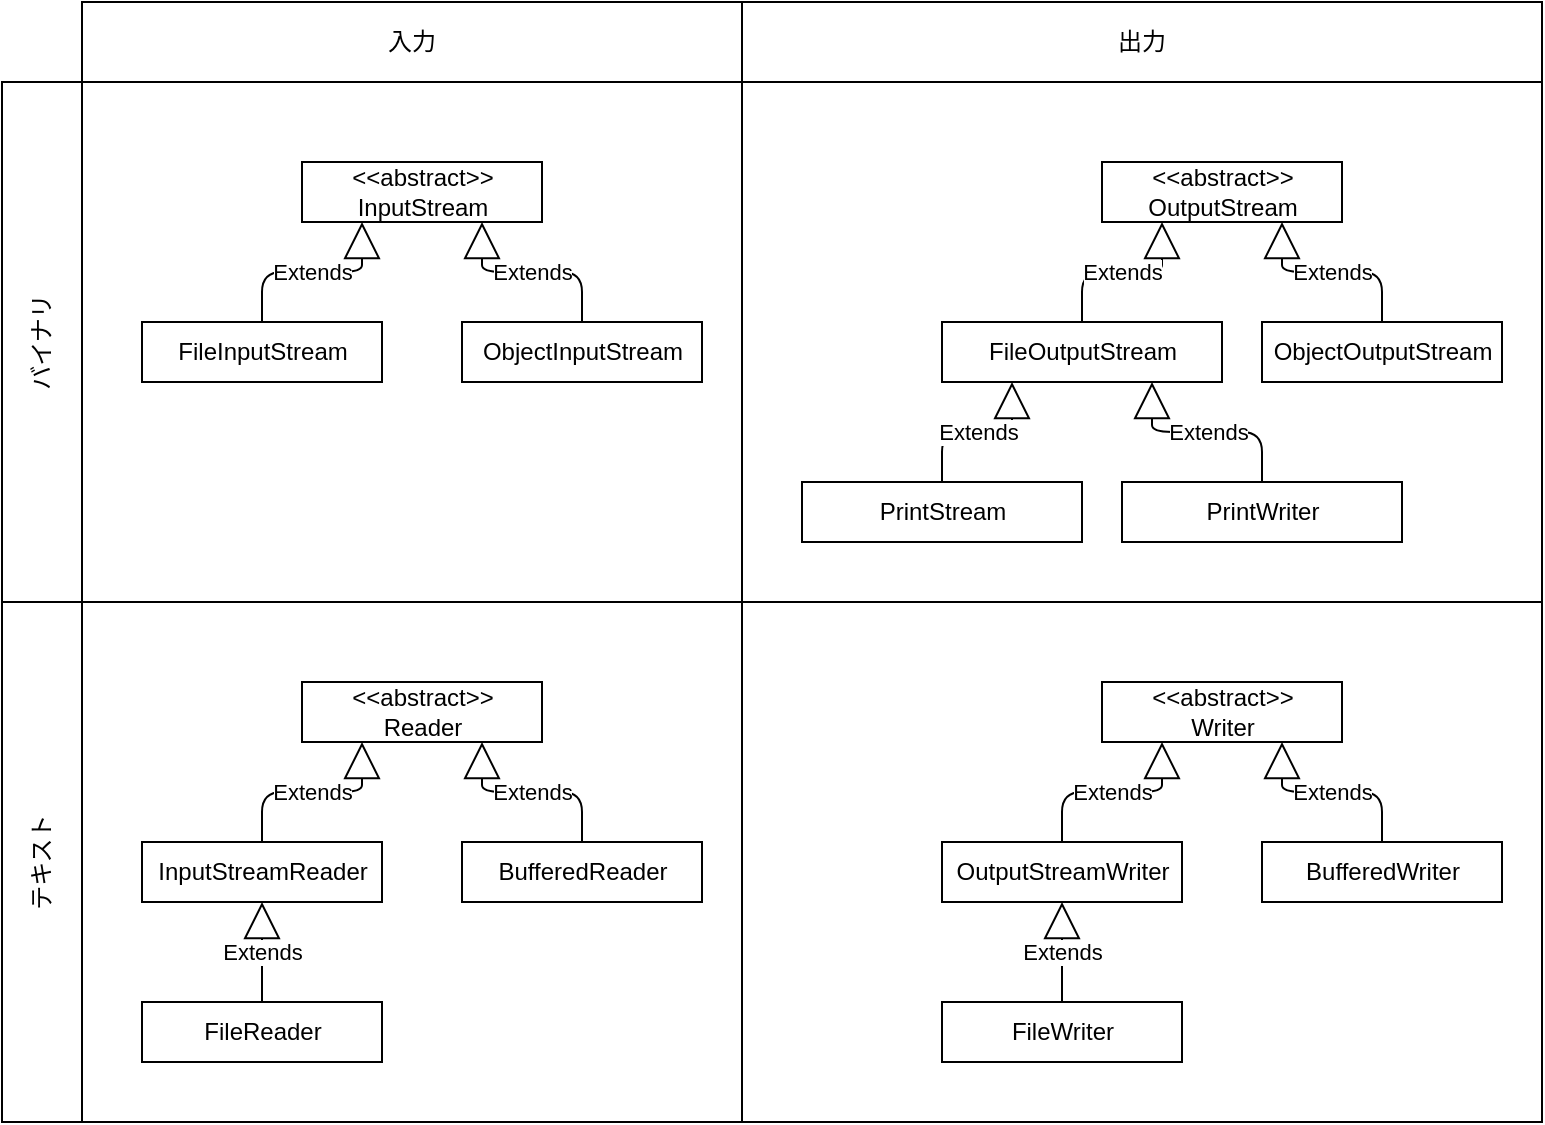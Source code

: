 <mxfile version="14.6.13" type="device" pages="3"><diagram id="C5RBs43oDa-KdzZeNtuy" name="Page-1"><mxGraphModel dx="1086" dy="806" grid="1" gridSize="10" guides="1" tooltips="1" connect="1" arrows="1" fold="1" page="1" pageScale="1" pageWidth="827" pageHeight="1169" math="0" shadow="0"><root><mxCell id="WIyWlLk6GJQsqaUBKTNV-0"/><mxCell id="WIyWlLk6GJQsqaUBKTNV-1" parent="WIyWlLk6GJQsqaUBKTNV-0"/><mxCell id="CHQAPdmjZ-P4mKYXTHiX-42" value="" style="rounded=0;whiteSpace=wrap;html=1;" parent="WIyWlLk6GJQsqaUBKTNV-1" vertex="1"><mxGeometry x="400" y="340" width="400" height="260" as="geometry"/></mxCell><mxCell id="CHQAPdmjZ-P4mKYXTHiX-41" value="" style="rounded=0;whiteSpace=wrap;html=1;" parent="WIyWlLk6GJQsqaUBKTNV-1" vertex="1"><mxGeometry x="70" y="340" width="330" height="260" as="geometry"/></mxCell><mxCell id="CHQAPdmjZ-P4mKYXTHiX-40" value="" style="rounded=0;whiteSpace=wrap;html=1;" parent="WIyWlLk6GJQsqaUBKTNV-1" vertex="1"><mxGeometry x="400" y="80" width="400" height="260" as="geometry"/></mxCell><mxCell id="CHQAPdmjZ-P4mKYXTHiX-39" value="" style="rounded=0;whiteSpace=wrap;html=1;" parent="WIyWlLk6GJQsqaUBKTNV-1" vertex="1"><mxGeometry x="70" y="80" width="330" height="260" as="geometry"/></mxCell><UserObject label="&amp;lt;&amp;lt;abstract&amp;gt;&amp;gt;&lt;br&gt;InputStream" id="CHQAPdmjZ-P4mKYXTHiX-0"><mxCell style="html=1;" parent="WIyWlLk6GJQsqaUBKTNV-1" vertex="1"><mxGeometry x="180" y="120" width="120" height="30" as="geometry"/></mxCell></UserObject><mxCell id="CHQAPdmjZ-P4mKYXTHiX-1" value="FileInputStream" style="html=1;" parent="WIyWlLk6GJQsqaUBKTNV-1" vertex="1"><mxGeometry x="100" y="200" width="120" height="30" as="geometry"/></mxCell><mxCell id="CHQAPdmjZ-P4mKYXTHiX-2" value="ObjectInputStream" style="html=1;" parent="WIyWlLk6GJQsqaUBKTNV-1" vertex="1"><mxGeometry x="260" y="200" width="120" height="30" as="geometry"/></mxCell><mxCell id="CHQAPdmjZ-P4mKYXTHiX-6" value="Extends" style="endArrow=block;endSize=16;endFill=0;html=1;entryX=0.75;entryY=1;entryDx=0;entryDy=0;edgeStyle=orthogonalEdgeStyle;" parent="WIyWlLk6GJQsqaUBKTNV-1" source="CHQAPdmjZ-P4mKYXTHiX-2" target="CHQAPdmjZ-P4mKYXTHiX-0" edge="1"><mxGeometry width="160" relative="1" as="geometry"><mxPoint x="170" y="380" as="sourcePoint"/><mxPoint x="330" y="380" as="targetPoint"/></mxGeometry></mxCell><mxCell id="CHQAPdmjZ-P4mKYXTHiX-7" value="Extends" style="endArrow=block;endSize=16;endFill=0;html=1;entryX=0.25;entryY=1;entryDx=0;entryDy=0;exitX=0.5;exitY=0;exitDx=0;exitDy=0;edgeStyle=orthogonalEdgeStyle;" parent="WIyWlLk6GJQsqaUBKTNV-1" source="CHQAPdmjZ-P4mKYXTHiX-1" target="CHQAPdmjZ-P4mKYXTHiX-0" edge="1"><mxGeometry width="160" relative="1" as="geometry"><mxPoint x="90" y="150" as="sourcePoint"/><mxPoint x="250" y="150" as="targetPoint"/></mxGeometry></mxCell><mxCell id="CHQAPdmjZ-P4mKYXTHiX-8" value="&amp;lt;&amp;lt;abstract&amp;gt;&amp;gt;&lt;br&gt;Reader" style="html=1;" parent="WIyWlLk6GJQsqaUBKTNV-1" vertex="1"><mxGeometry x="180" y="380" width="120" height="30" as="geometry"/></mxCell><mxCell id="CHQAPdmjZ-P4mKYXTHiX-9" value="InputStreamReader" style="html=1;" parent="WIyWlLk6GJQsqaUBKTNV-1" vertex="1"><mxGeometry x="100" y="460" width="120" height="30" as="geometry"/></mxCell><mxCell id="CHQAPdmjZ-P4mKYXTHiX-10" value="BufferedReader" style="html=1;" parent="WIyWlLk6GJQsqaUBKTNV-1" vertex="1"><mxGeometry x="260" y="460" width="120" height="30" as="geometry"/></mxCell><mxCell id="CHQAPdmjZ-P4mKYXTHiX-13" value="Extends" style="endArrow=block;endSize=16;endFill=0;html=1;edgeStyle=orthogonalEdgeStyle;entryX=0.75;entryY=1;entryDx=0;entryDy=0;" parent="WIyWlLk6GJQsqaUBKTNV-1" source="CHQAPdmjZ-P4mKYXTHiX-10" target="CHQAPdmjZ-P4mKYXTHiX-8" edge="1"><mxGeometry width="160" relative="1" as="geometry"><mxPoint x="170" y="640" as="sourcePoint"/><mxPoint x="330" y="640" as="targetPoint"/></mxGeometry></mxCell><mxCell id="CHQAPdmjZ-P4mKYXTHiX-14" value="Extends" style="endArrow=block;endSize=16;endFill=0;html=1;entryX=0.25;entryY=1;entryDx=0;entryDy=0;exitX=0.5;exitY=0;exitDx=0;exitDy=0;edgeStyle=orthogonalEdgeStyle;" parent="WIyWlLk6GJQsqaUBKTNV-1" source="CHQAPdmjZ-P4mKYXTHiX-9" target="CHQAPdmjZ-P4mKYXTHiX-8" edge="1"><mxGeometry width="160" relative="1" as="geometry"><mxPoint x="90" y="410" as="sourcePoint"/><mxPoint x="250" y="410" as="targetPoint"/></mxGeometry></mxCell><mxCell id="CHQAPdmjZ-P4mKYXTHiX-15" value="FileReader" style="html=1;" parent="WIyWlLk6GJQsqaUBKTNV-1" vertex="1"><mxGeometry x="100" y="540" width="120" height="30" as="geometry"/></mxCell><mxCell id="CHQAPdmjZ-P4mKYXTHiX-16" value="Extends" style="endArrow=block;endSize=16;endFill=0;html=1;exitX=0.5;exitY=0;exitDx=0;exitDy=0;entryX=0.5;entryY=1;entryDx=0;entryDy=0;" parent="WIyWlLk6GJQsqaUBKTNV-1" source="CHQAPdmjZ-P4mKYXTHiX-15" target="CHQAPdmjZ-P4mKYXTHiX-9" edge="1"><mxGeometry width="160" relative="1" as="geometry"><mxPoint x="340" y="490" as="sourcePoint"/><mxPoint x="340" y="400" as="targetPoint"/></mxGeometry></mxCell><mxCell id="CHQAPdmjZ-P4mKYXTHiX-20" value="&amp;lt;&amp;lt;abstract&amp;gt;&amp;gt;&lt;br&gt;OutputStream" style="html=1;" parent="WIyWlLk6GJQsqaUBKTNV-1" vertex="1"><mxGeometry x="580" y="120" width="120" height="30" as="geometry"/></mxCell><mxCell id="CHQAPdmjZ-P4mKYXTHiX-21" value="FileOutputStream" style="html=1;" parent="WIyWlLk6GJQsqaUBKTNV-1" vertex="1"><mxGeometry x="500" y="200" width="140" height="30" as="geometry"/></mxCell><mxCell id="CHQAPdmjZ-P4mKYXTHiX-22" value="ObjectOutputStream" style="html=1;" parent="WIyWlLk6GJQsqaUBKTNV-1" vertex="1"><mxGeometry x="660" y="200" width="120" height="30" as="geometry"/></mxCell><mxCell id="CHQAPdmjZ-P4mKYXTHiX-23" value="Extends" style="endArrow=block;endSize=16;endFill=0;html=1;entryX=0.75;entryY=1;entryDx=0;entryDy=0;edgeStyle=orthogonalEdgeStyle;" parent="WIyWlLk6GJQsqaUBKTNV-1" source="CHQAPdmjZ-P4mKYXTHiX-22" target="CHQAPdmjZ-P4mKYXTHiX-20" edge="1"><mxGeometry width="160" relative="1" as="geometry"><mxPoint x="570" y="380" as="sourcePoint"/><mxPoint x="730" y="380" as="targetPoint"/></mxGeometry></mxCell><mxCell id="CHQAPdmjZ-P4mKYXTHiX-24" value="Extends" style="endArrow=block;endSize=16;endFill=0;html=1;entryX=0.25;entryY=1;entryDx=0;entryDy=0;exitX=0.5;exitY=0;exitDx=0;exitDy=0;edgeStyle=orthogonalEdgeStyle;" parent="WIyWlLk6GJQsqaUBKTNV-1" source="CHQAPdmjZ-P4mKYXTHiX-21" target="CHQAPdmjZ-P4mKYXTHiX-20" edge="1"><mxGeometry width="160" relative="1" as="geometry"><mxPoint x="490" y="150" as="sourcePoint"/><mxPoint x="650" y="150" as="targetPoint"/></mxGeometry></mxCell><mxCell id="CHQAPdmjZ-P4mKYXTHiX-25" value="&amp;lt;&amp;lt;abstract&amp;gt;&amp;gt;&lt;br&gt;Writer" style="html=1;" parent="WIyWlLk6GJQsqaUBKTNV-1" vertex="1"><mxGeometry x="580" y="380" width="120" height="30" as="geometry"/></mxCell><mxCell id="CHQAPdmjZ-P4mKYXTHiX-26" value="OutputStreamWriter" style="html=1;" parent="WIyWlLk6GJQsqaUBKTNV-1" vertex="1"><mxGeometry x="500" y="460" width="120" height="30" as="geometry"/></mxCell><mxCell id="CHQAPdmjZ-P4mKYXTHiX-27" value="BufferedWriter" style="html=1;" parent="WIyWlLk6GJQsqaUBKTNV-1" vertex="1"><mxGeometry x="660" y="460" width="120" height="30" as="geometry"/></mxCell><mxCell id="CHQAPdmjZ-P4mKYXTHiX-28" value="Extends" style="endArrow=block;endSize=16;endFill=0;html=1;edgeStyle=orthogonalEdgeStyle;entryX=0.75;entryY=1;entryDx=0;entryDy=0;" parent="WIyWlLk6GJQsqaUBKTNV-1" source="CHQAPdmjZ-P4mKYXTHiX-27" target="CHQAPdmjZ-P4mKYXTHiX-25" edge="1"><mxGeometry width="160" relative="1" as="geometry"><mxPoint x="570" y="640" as="sourcePoint"/><mxPoint x="730" y="640" as="targetPoint"/></mxGeometry></mxCell><mxCell id="CHQAPdmjZ-P4mKYXTHiX-29" value="Extends" style="endArrow=block;endSize=16;endFill=0;html=1;entryX=0.25;entryY=1;entryDx=0;entryDy=0;exitX=0.5;exitY=0;exitDx=0;exitDy=0;edgeStyle=orthogonalEdgeStyle;" parent="WIyWlLk6GJQsqaUBKTNV-1" source="CHQAPdmjZ-P4mKYXTHiX-26" target="CHQAPdmjZ-P4mKYXTHiX-25" edge="1"><mxGeometry width="160" relative="1" as="geometry"><mxPoint x="490" y="410" as="sourcePoint"/><mxPoint x="650" y="410" as="targetPoint"/></mxGeometry></mxCell><mxCell id="CHQAPdmjZ-P4mKYXTHiX-30" value="FileWriter" style="html=1;" parent="WIyWlLk6GJQsqaUBKTNV-1" vertex="1"><mxGeometry x="500" y="540" width="120" height="30" as="geometry"/></mxCell><mxCell id="CHQAPdmjZ-P4mKYXTHiX-31" value="Extends" style="endArrow=block;endSize=16;endFill=0;html=1;exitX=0.5;exitY=0;exitDx=0;exitDy=0;entryX=0.5;entryY=1;entryDx=0;entryDy=0;" parent="WIyWlLk6GJQsqaUBKTNV-1" source="CHQAPdmjZ-P4mKYXTHiX-30" target="CHQAPdmjZ-P4mKYXTHiX-26" edge="1"><mxGeometry width="160" relative="1" as="geometry"><mxPoint x="740" y="490" as="sourcePoint"/><mxPoint x="740" y="400" as="targetPoint"/></mxGeometry></mxCell><mxCell id="CHQAPdmjZ-P4mKYXTHiX-32" value="PrintStream" style="html=1;" parent="WIyWlLk6GJQsqaUBKTNV-1" vertex="1"><mxGeometry x="430" y="280" width="140" height="30" as="geometry"/></mxCell><mxCell id="CHQAPdmjZ-P4mKYXTHiX-33" value="PrintWriter" style="html=1;" parent="WIyWlLk6GJQsqaUBKTNV-1" vertex="1"><mxGeometry x="590" y="280" width="140" height="30" as="geometry"/></mxCell><mxCell id="CHQAPdmjZ-P4mKYXTHiX-34" value="Extends" style="endArrow=block;endSize=16;endFill=0;html=1;entryX=0.75;entryY=1;entryDx=0;entryDy=0;edgeStyle=orthogonalEdgeStyle;exitX=0.5;exitY=0;exitDx=0;exitDy=0;" parent="WIyWlLk6GJQsqaUBKTNV-1" source="CHQAPdmjZ-P4mKYXTHiX-33" target="CHQAPdmjZ-P4mKYXTHiX-21" edge="1"><mxGeometry width="160" relative="1" as="geometry"><mxPoint x="730" y="210" as="sourcePoint"/><mxPoint x="680" y="120" as="targetPoint"/></mxGeometry></mxCell><mxCell id="CHQAPdmjZ-P4mKYXTHiX-35" value="Extends" style="endArrow=block;endSize=16;endFill=0;html=1;entryX=0.25;entryY=1;entryDx=0;entryDy=0;exitX=0.5;exitY=0;exitDx=0;exitDy=0;edgeStyle=orthogonalEdgeStyle;" parent="WIyWlLk6GJQsqaUBKTNV-1" source="CHQAPdmjZ-P4mKYXTHiX-32" target="CHQAPdmjZ-P4mKYXTHiX-21" edge="1"><mxGeometry width="160" relative="1" as="geometry"><mxPoint x="490" y="330" as="sourcePoint"/><mxPoint x="530" y="240" as="targetPoint"/></mxGeometry></mxCell><mxCell id="CHQAPdmjZ-P4mKYXTHiX-44" value="入力" style="rounded=0;whiteSpace=wrap;html=1;" parent="WIyWlLk6GJQsqaUBKTNV-1" vertex="1"><mxGeometry x="70" y="40" width="330" height="40" as="geometry"/></mxCell><mxCell id="CHQAPdmjZ-P4mKYXTHiX-45" value="出力" style="rounded=0;whiteSpace=wrap;html=1;" parent="WIyWlLk6GJQsqaUBKTNV-1" vertex="1"><mxGeometry x="400" y="40" width="400" height="40" as="geometry"/></mxCell><mxCell id="CHQAPdmjZ-P4mKYXTHiX-46" value="バイナリ" style="rounded=0;whiteSpace=wrap;html=1;horizontal=0;" parent="WIyWlLk6GJQsqaUBKTNV-1" vertex="1"><mxGeometry x="30" y="80" width="40" height="260" as="geometry"/></mxCell><mxCell id="CHQAPdmjZ-P4mKYXTHiX-47" value="テキスト" style="rounded=0;whiteSpace=wrap;html=1;horizontal=0;" parent="WIyWlLk6GJQsqaUBKTNV-1" vertex="1"><mxGeometry x="30" y="340" width="40" height="260" as="geometry"/></mxCell></root></mxGraphModel></diagram><diagram id="NmGJxNJW-764w48nlMII" name="ページ2"><mxGraphModel dx="1086" dy="806" grid="1" gridSize="10" guides="1" tooltips="1" connect="1" arrows="1" fold="1" page="1" pageScale="1" pageWidth="827" pageHeight="1169" math="0" shadow="0"><root><mxCell id="FdR8vedruKWXnEyNp3pP-0"/><mxCell id="FdR8vedruKWXnEyNp3pP-1" parent="FdR8vedruKWXnEyNp3pP-0"/><mxCell id="YxBfZocejvOzOom0dL6U-0" value="«interface»&lt;br&gt;&lt;b&gt;Path&lt;/b&gt;" style="html=1;" parent="FdR8vedruKWXnEyNp3pP-1" vertex="1"><mxGeometry x="320" y="240" width="140" height="30" as="geometry"/></mxCell><mxCell id="YxBfZocejvOzOom0dL6U-1" value="Files" style="html=1;" parent="FdR8vedruKWXnEyNp3pP-1" vertex="1"><mxGeometry x="490" y="320" width="140" height="30" as="geometry"/></mxCell><mxCell id="YxBfZocejvOzOom0dL6U-2" value="Use" style="endArrow=open;endSize=12;dashed=1;html=1;exitX=0.5;exitY=0;exitDx=0;exitDy=0;entryX=1;entryY=0.5;entryDx=0;entryDy=0;edgeStyle=orthogonalEdgeStyle;" parent="FdR8vedruKWXnEyNp3pP-1" source="YxBfZocejvOzOom0dL6U-1" target="YxBfZocejvOzOom0dL6U-0" edge="1"><mxGeometry width="160" relative="1" as="geometry"><mxPoint x="290" y="600" as="sourcePoint"/><mxPoint x="387" y="270" as="targetPoint"/></mxGeometry></mxCell><mxCell id="YxBfZocejvOzOom0dL6U-4" value="Paths" style="html=1;" parent="FdR8vedruKWXnEyNp3pP-1" vertex="1"><mxGeometry x="150" y="320" width="140" height="30" as="geometry"/></mxCell><mxCell id="YxBfZocejvOzOom0dL6U-5" value="Use" style="endArrow=open;endSize=12;dashed=1;html=1;exitX=0.5;exitY=0;exitDx=0;exitDy=0;edgeStyle=orthogonalEdgeStyle;entryX=0;entryY=0.5;entryDx=0;entryDy=0;" parent="FdR8vedruKWXnEyNp3pP-1" source="YxBfZocejvOzOom0dL6U-4" target="YxBfZocejvOzOom0dL6U-0" edge="1"><mxGeometry width="160" relative="1" as="geometry"><mxPoint x="290" y="600" as="sourcePoint"/><mxPoint x="280" y="460" as="targetPoint"/></mxGeometry></mxCell><mxCell id="YxBfZocejvOzOom0dL6U-6" value="&amp;lt;&amp;lt;abstract&amp;gt;&amp;gt;&lt;br&gt;FileSystem" style="html=1;" parent="FdR8vedruKWXnEyNp3pP-1" vertex="1"><mxGeometry x="320" y="320" width="140" height="30" as="geometry"/></mxCell><mxCell id="YxBfZocejvOzOom0dL6U-7" value="Return" style="endArrow=open;endSize=12;dashed=1;html=1;exitX=0.5;exitY=0;exitDx=0;exitDy=0;edgeStyle=orthogonalEdgeStyle;" parent="FdR8vedruKWXnEyNp3pP-1" source="YxBfZocejvOzOom0dL6U-6" edge="1"><mxGeometry x="0.222" width="160" relative="1" as="geometry"><mxPoint x="40" y="490" as="sourcePoint"/><mxPoint x="390" y="270" as="targetPoint"/><mxPoint as="offset"/></mxGeometry></mxCell><mxCell id="YxBfZocejvOzOom0dL6U-9" value="create" style="html=1;verticalAlign=bottom;endArrow=open;dashed=1;endSize=8;exitX=0.5;exitY=0;exitDx=0;exitDy=0;entryX=0.5;entryY=1;entryDx=0;entryDy=0;" parent="FdR8vedruKWXnEyNp3pP-1" source="YxBfZocejvOzOom0dL6U-10" target="YxBfZocejvOzOom0dL6U-16" edge="1"><mxGeometry relative="1" as="geometry"><mxPoint x="390" y="840" as="sourcePoint"/><mxPoint x="390" y="620" as="targetPoint"/></mxGeometry></mxCell><mxCell id="YxBfZocejvOzOom0dL6U-10" value="FileSystems" style="swimlane;fontStyle=1;align=center;verticalAlign=top;childLayout=stackLayout;horizontal=1;startSize=26;horizontalStack=0;resizeParent=1;resizeParentMax=0;resizeLast=0;collapsible=1;marginBottom=0;" parent="FdR8vedruKWXnEyNp3pP-1" vertex="1"><mxGeometry x="310" y="500" width="160" height="60" as="geometry"/></mxCell><mxCell id="YxBfZocejvOzOom0dL6U-12" value="" style="line;strokeWidth=1;fillColor=none;align=left;verticalAlign=middle;spacingTop=-1;spacingLeft=3;spacingRight=3;rotatable=0;labelPosition=right;points=[];portConstraint=eastwest;" parent="YxBfZocejvOzOom0dL6U-10" vertex="1"><mxGeometry y="26" width="160" height="8" as="geometry"/></mxCell><mxCell id="YxBfZocejvOzOom0dL6U-13" value="+ getDefault(): FileSystem" style="text;strokeColor=none;fillColor=none;align=left;verticalAlign=top;spacingLeft=4;spacingRight=4;overflow=hidden;rotatable=0;points=[[0,0.5],[1,0.5]];portConstraint=eastwest;" parent="YxBfZocejvOzOom0dL6U-10" vertex="1"><mxGeometry y="34" width="160" height="26" as="geometry"/></mxCell><mxCell id="YxBfZocejvOzOom0dL6U-16" value="OSの実際のFileSystem" style="html=1;" parent="FdR8vedruKWXnEyNp3pP-1" vertex="1"><mxGeometry x="310" y="410" width="160" height="30" as="geometry"/></mxCell><mxCell id="YxBfZocejvOzOom0dL6U-18" value="WindowsでのPath実装" style="html=1;" parent="FdR8vedruKWXnEyNp3pP-1" vertex="1"><mxGeometry x="150" y="130" width="140" height="30" as="geometry"/></mxCell><mxCell id="YxBfZocejvOzOom0dL6U-19" value="LinuxでのPath実装" style="html=1;" parent="FdR8vedruKWXnEyNp3pP-1" vertex="1"><mxGeometry x="320" y="130" width="140" height="30" as="geometry"/></mxCell><mxCell id="YxBfZocejvOzOom0dL6U-20" value="その他OSでのPath実装" style="html=1;" parent="FdR8vedruKWXnEyNp3pP-1" vertex="1"><mxGeometry x="490" y="130" width="140" height="30" as="geometry"/></mxCell><mxCell id="YxBfZocejvOzOom0dL6U-21" value="" style="endArrow=block;dashed=1;endFill=0;endSize=12;html=1;entryX=0.5;entryY=0;entryDx=0;entryDy=0;exitX=0.5;exitY=1;exitDx=0;exitDy=0;" parent="FdR8vedruKWXnEyNp3pP-1" source="YxBfZocejvOzOom0dL6U-19" target="YxBfZocejvOzOom0dL6U-0" edge="1"><mxGeometry width="160" relative="1" as="geometry"><mxPoint x="500" y="230" as="sourcePoint"/><mxPoint x="660" y="230" as="targetPoint"/></mxGeometry></mxCell><mxCell id="YxBfZocejvOzOom0dL6U-24" value="" style="endArrow=block;dashed=1;endFill=0;endSize=12;html=1;entryX=0.75;entryY=0;entryDx=0;entryDy=0;exitX=0.5;exitY=1;exitDx=0;exitDy=0;edgeStyle=orthogonalEdgeStyle;" parent="FdR8vedruKWXnEyNp3pP-1" source="YxBfZocejvOzOom0dL6U-20" target="YxBfZocejvOzOom0dL6U-0" edge="1"><mxGeometry width="160" relative="1" as="geometry"><mxPoint x="400" y="320" as="sourcePoint"/><mxPoint x="400" y="280" as="targetPoint"/></mxGeometry></mxCell><mxCell id="YxBfZocejvOzOom0dL6U-25" value="" style="endArrow=block;dashed=1;endFill=0;endSize=12;html=1;entryX=0.25;entryY=0;entryDx=0;entryDy=0;exitX=0.5;exitY=1;exitDx=0;exitDy=0;edgeStyle=orthogonalEdgeStyle;" parent="FdR8vedruKWXnEyNp3pP-1" source="YxBfZocejvOzOom0dL6U-18" target="YxBfZocejvOzOom0dL6U-0" edge="1"><mxGeometry width="160" relative="1" as="geometry"><mxPoint x="600" y="320" as="sourcePoint"/><mxPoint x="435" y="280" as="targetPoint"/></mxGeometry></mxCell><mxCell id="vpDRFYUhNXzMI7ajAUNZ-0" value="Extends" style="endArrow=block;endSize=16;endFill=0;html=1;" edge="1" parent="FdR8vedruKWXnEyNp3pP-1" source="YxBfZocejvOzOom0dL6U-16"><mxGeometry width="160" relative="1" as="geometry"><mxPoint x="330" y="410" as="sourcePoint"/><mxPoint x="390" y="350" as="targetPoint"/></mxGeometry></mxCell></root></mxGraphModel></diagram><diagram id="KWf0dzlWUJhX5Qj4fb9a" name="ページ3"><mxGraphModel dx="1086" dy="806" grid="1" gridSize="10" guides="1" tooltips="1" connect="1" arrows="1" fold="1" page="1" pageScale="1" pageWidth="827" pageHeight="1169" math="0" shadow="0"><root><mxCell id="k6ObAr86Gv4pH36D1R1N-0"/><mxCell id="k6ObAr86Gv4pH36D1R1N-1" parent="k6ObAr86Gv4pH36D1R1N-0"/><mxCell id="Cc0B6dRwcAGZPpjocVV2-0" value="«interface»&lt;br&gt;&lt;b&gt;BasicFileAttributes&lt;br&gt;&lt;/b&gt;" style="html=1;" vertex="1" parent="k6ObAr86Gv4pH36D1R1N-1"><mxGeometry x="190" y="320" width="160" height="40" as="geometry"/></mxCell><mxCell id="Cc0B6dRwcAGZPpjocVV2-1" value="«interface»&lt;br&gt;&lt;b&gt;DosFileAttributes&lt;br&gt;&lt;/b&gt;" style="html=1;" vertex="1" parent="k6ObAr86Gv4pH36D1R1N-1"><mxGeometry x="430" y="320" width="160" height="40" as="geometry"/></mxCell><mxCell id="Cc0B6dRwcAGZPpjocVV2-2" value="«interface»&lt;br&gt;&lt;b&gt;PosixFileAttributes&lt;br&gt;&lt;/b&gt;" style="html=1;" vertex="1" parent="k6ObAr86Gv4pH36D1R1N-1"><mxGeometry x="430" y="400" width="160" height="40" as="geometry"/></mxCell><mxCell id="Cc0B6dRwcAGZPpjocVV2-3" value="Extends" style="endArrow=block;endSize=16;endFill=0;html=1;entryX=1;entryY=0.25;entryDx=0;entryDy=0;exitX=0;exitY=0.25;exitDx=0;exitDy=0;" edge="1" parent="k6ObAr86Gv4pH36D1R1N-1" source="Cc0B6dRwcAGZPpjocVV2-1" target="Cc0B6dRwcAGZPpjocVV2-0"><mxGeometry width="160" relative="1" as="geometry"><mxPoint x="420" y="350" as="sourcePoint"/><mxPoint x="460" y="340" as="targetPoint"/></mxGeometry></mxCell><mxCell id="Cc0B6dRwcAGZPpjocVV2-4" value="Extends" style="endArrow=block;endSize=16;endFill=0;html=1;exitX=0;exitY=0.5;exitDx=0;exitDy=0;entryX=1;entryY=0.75;entryDx=0;entryDy=0;edgeStyle=orthogonalEdgeStyle;" edge="1" parent="k6ObAr86Gv4pH36D1R1N-1" source="Cc0B6dRwcAGZPpjocVV2-2" target="Cc0B6dRwcAGZPpjocVV2-0"><mxGeometry width="160" relative="1" as="geometry"><mxPoint x="440" y="350" as="sourcePoint"/><mxPoint x="360" y="350" as="targetPoint"/></mxGeometry></mxCell><mxCell id="Cc0B6dRwcAGZPpjocVV2-8" value="«interface»&lt;br&gt;&lt;b&gt;BasicFileAttributeView&lt;br&gt;&lt;/b&gt;" style="html=1;" vertex="1" parent="k6ObAr86Gv4pH36D1R1N-1"><mxGeometry x="191" y="160" width="160" height="40" as="geometry"/></mxCell><mxCell id="Cc0B6dRwcAGZPpjocVV2-9" value="«interface»&lt;br&gt;&lt;b&gt;DosFileAttributeView&lt;br&gt;&lt;/b&gt;" style="html=1;" vertex="1" parent="k6ObAr86Gv4pH36D1R1N-1"><mxGeometry x="430" y="160" width="160" height="40" as="geometry"/></mxCell><mxCell id="Cc0B6dRwcAGZPpjocVV2-10" value="«interface»&lt;br&gt;&lt;b&gt;PosixFileAttributeView&lt;br&gt;&lt;/b&gt;" style="html=1;" vertex="1" parent="k6ObAr86Gv4pH36D1R1N-1"><mxGeometry x="430" y="240" width="160" height="40" as="geometry"/></mxCell><mxCell id="Cc0B6dRwcAGZPpjocVV2-11" value="Extends" style="endArrow=block;endSize=16;endFill=0;html=1;entryX=1;entryY=0.25;entryDx=0;entryDy=0;exitX=0;exitY=0.25;exitDx=0;exitDy=0;" edge="1" parent="k6ObAr86Gv4pH36D1R1N-1" source="Cc0B6dRwcAGZPpjocVV2-9" target="Cc0B6dRwcAGZPpjocVV2-8"><mxGeometry width="160" relative="1" as="geometry"><mxPoint x="420" y="190" as="sourcePoint"/><mxPoint x="460" y="180" as="targetPoint"/></mxGeometry></mxCell><mxCell id="Cc0B6dRwcAGZPpjocVV2-12" value="Extends" style="endArrow=block;endSize=16;endFill=0;html=1;exitX=0;exitY=0.5;exitDx=0;exitDy=0;entryX=1;entryY=0.75;entryDx=0;entryDy=0;edgeStyle=orthogonalEdgeStyle;" edge="1" parent="k6ObAr86Gv4pH36D1R1N-1" source="Cc0B6dRwcAGZPpjocVV2-10" target="Cc0B6dRwcAGZPpjocVV2-8"><mxGeometry width="160" relative="1" as="geometry"><mxPoint x="440" y="190" as="sourcePoint"/><mxPoint x="360" y="190" as="targetPoint"/></mxGeometry></mxCell><mxCell id="Cc0B6dRwcAGZPpjocVV2-13" value="Use" style="endArrow=open;endSize=12;dashed=1;html=1;exitX=0.5;exitY=1;exitDx=0;exitDy=0;entryX=0.5;entryY=0;entryDx=0;entryDy=0;" edge="1" parent="k6ObAr86Gv4pH36D1R1N-1" source="Cc0B6dRwcAGZPpjocVV2-8" target="Cc0B6dRwcAGZPpjocVV2-0"><mxGeometry width="160" relative="1" as="geometry"><mxPoint x="300" y="340" as="sourcePoint"/><mxPoint x="271" y="320" as="targetPoint"/></mxGeometry></mxCell><mxCell id="Cc0B6dRwcAGZPpjocVV2-14" value="Use" style="endArrow=open;endSize=12;dashed=1;html=1;exitX=1;exitY=0.5;exitDx=0;exitDy=0;entryX=1;entryY=0.5;entryDx=0;entryDy=0;edgeStyle=orthogonalEdgeStyle;" edge="1" parent="k6ObAr86Gv4pH36D1R1N-1" source="Cc0B6dRwcAGZPpjocVV2-9" target="Cc0B6dRwcAGZPpjocVV2-1"><mxGeometry width="160" relative="1" as="geometry"><mxPoint x="281" y="210" as="sourcePoint"/><mxPoint x="280" y="330" as="targetPoint"/><Array as="points"><mxPoint x="660" y="180"/><mxPoint x="660" y="340"/></Array></mxGeometry></mxCell><mxCell id="Cc0B6dRwcAGZPpjocVV2-15" value="Use" style="endArrow=open;endSize=12;dashed=1;html=1;exitX=1;exitY=0.5;exitDx=0;exitDy=0;entryX=1;entryY=0.5;entryDx=0;entryDy=0;edgeStyle=orthogonalEdgeStyle;" edge="1" parent="k6ObAr86Gv4pH36D1R1N-1" source="Cc0B6dRwcAGZPpjocVV2-10" target="Cc0B6dRwcAGZPpjocVV2-2"><mxGeometry x="0.154" width="160" relative="1" as="geometry"><mxPoint x="600" y="190" as="sourcePoint"/><mxPoint x="600" y="350" as="targetPoint"/><Array as="points"><mxPoint x="640" y="260"/><mxPoint x="640" y="420"/></Array><mxPoint as="offset"/></mxGeometry></mxCell></root></mxGraphModel></diagram></mxfile>